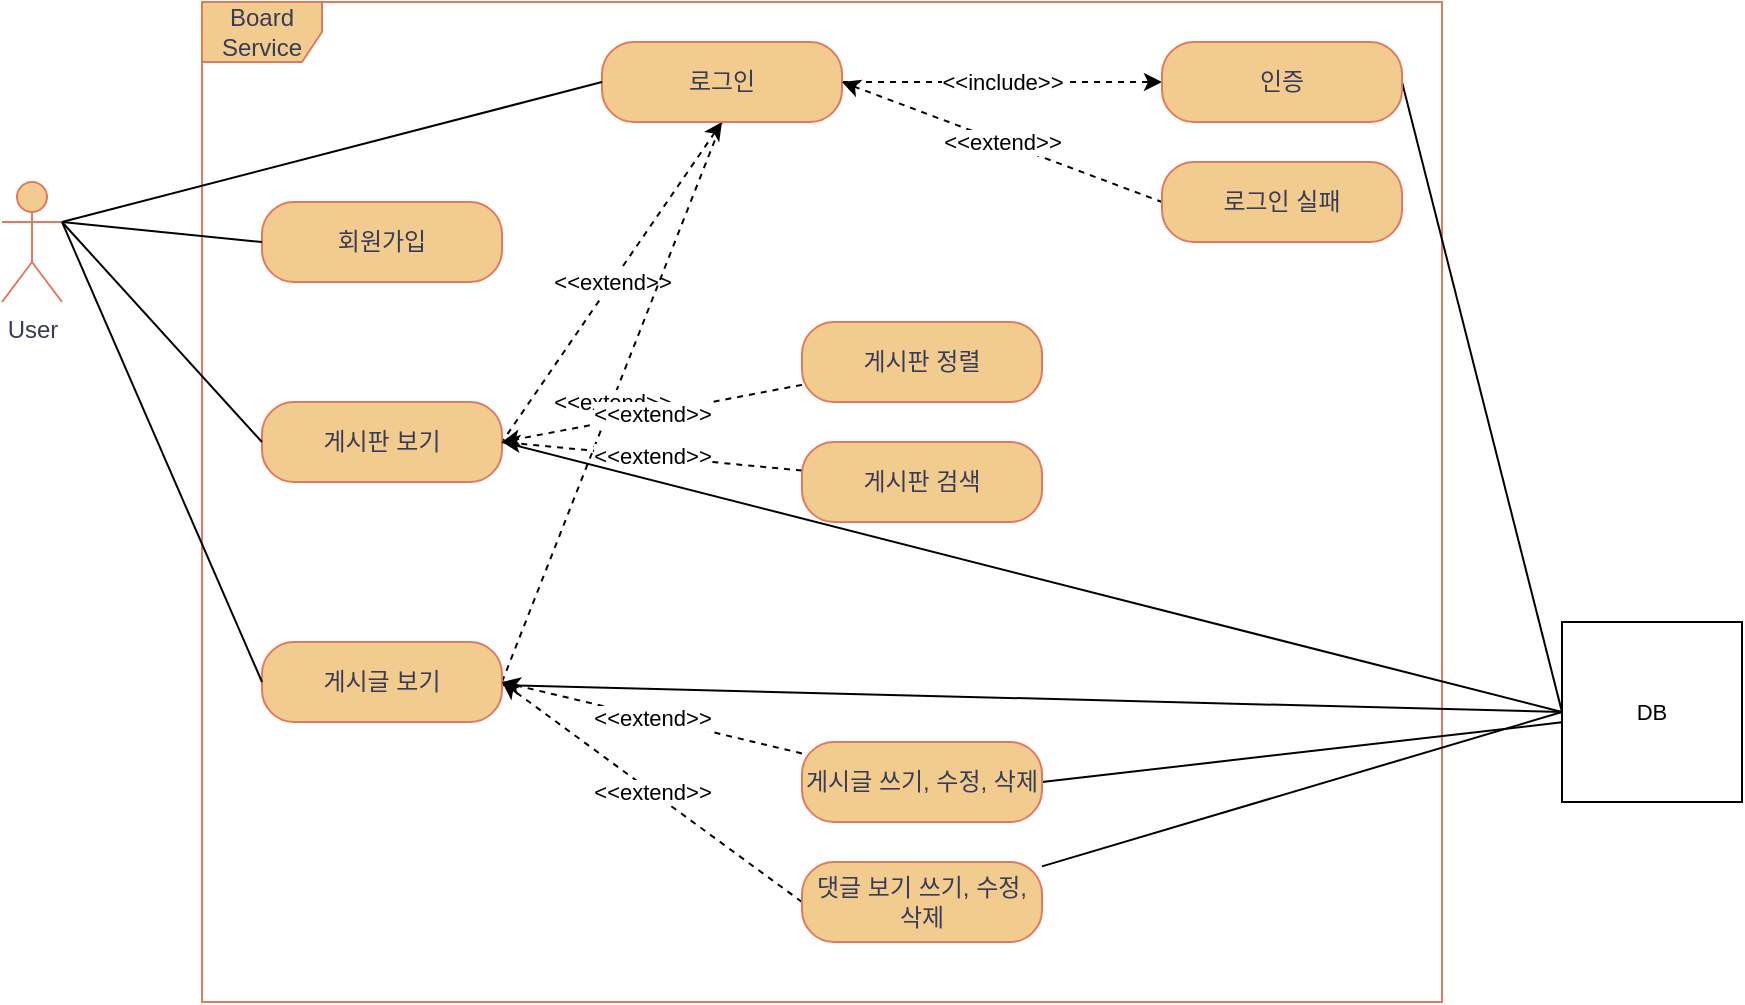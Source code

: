 <mxfile version="21.7.4" type="github">
  <diagram name="페이지-1" id="5r9o5e4wwQLveVdvEuzW">
    <mxGraphModel dx="1131" dy="601" grid="1" gridSize="10" guides="1" tooltips="1" connect="1" arrows="1" fold="1" page="1" pageScale="1" pageWidth="827" pageHeight="1169" math="0" shadow="0">
      <root>
        <mxCell id="0" />
        <mxCell id="1" parent="0" />
        <mxCell id="-d5LDoqJq7l9m5UhgKC4-1" value="User" style="shape=umlActor;verticalLabelPosition=bottom;verticalAlign=top;html=1;outlineConnect=0;rounded=1;labelBackgroundColor=none;fillColor=#F2CC8F;strokeColor=#E07A5F;fontColor=#393C56;" vertex="1" parent="1">
          <mxGeometry x="20" y="130" width="30" height="60" as="geometry" />
        </mxCell>
        <mxCell id="-d5LDoqJq7l9m5UhgKC4-2" value="Board Service" style="shape=umlFrame;whiteSpace=wrap;html=1;pointerEvents=0;rounded=1;labelBackgroundColor=none;fillColor=#F2CC8F;strokeColor=#E07A5F;fontColor=#393C56;" vertex="1" parent="1">
          <mxGeometry x="120" y="40" width="620" height="500" as="geometry" />
        </mxCell>
        <mxCell id="-d5LDoqJq7l9m5UhgKC4-3" value="회원가입" style="rounded=1;whiteSpace=wrap;html=1;arcSize=40;labelBackgroundColor=none;fillColor=#F2CC8F;strokeColor=#E07A5F;fontColor=#393C56;" vertex="1" parent="1">
          <mxGeometry x="150" y="140" width="120" height="40" as="geometry" />
        </mxCell>
        <mxCell id="-d5LDoqJq7l9m5UhgKC4-30" value="&amp;lt;&amp;lt;extend&amp;gt;&amp;gt;" style="shape=connector;rounded=0;orthogonalLoop=1;jettySize=auto;html=1;exitX=0.5;exitY=1;exitDx=0;exitDy=0;entryX=1;entryY=0.5;entryDx=0;entryDy=0;labelBackgroundColor=default;strokeColor=default;fontFamily=Helvetica;fontSize=11;fontColor=default;endArrow=none;dashed=1;startArrow=classic;startFill=1;" edge="1" parent="1" source="-d5LDoqJq7l9m5UhgKC4-7" target="-d5LDoqJq7l9m5UhgKC4-5">
          <mxGeometry relative="1" as="geometry">
            <mxPoint x="310" y="290" as="sourcePoint" />
            <mxPoint x="410" y="110" as="targetPoint" />
          </mxGeometry>
        </mxCell>
        <mxCell id="-d5LDoqJq7l9m5UhgKC4-5" value="게시판 보기" style="rounded=1;whiteSpace=wrap;html=1;arcSize=40;labelBackgroundColor=none;fillColor=#F2CC8F;strokeColor=#E07A5F;fontColor=#393C56;" vertex="1" parent="1">
          <mxGeometry x="150" y="240" width="120" height="40" as="geometry" />
        </mxCell>
        <mxCell id="-d5LDoqJq7l9m5UhgKC4-31" value="&amp;lt;&amp;lt;extend&amp;gt;&amp;gt;" style="shape=connector;rounded=0;orthogonalLoop=1;jettySize=auto;html=1;exitX=1;exitY=0.5;exitDx=0;exitDy=0;labelBackgroundColor=default;strokeColor=default;fontFamily=Helvetica;fontSize=11;fontColor=default;endArrow=none;dashed=1;" edge="1" parent="1" source="-d5LDoqJq7l9m5UhgKC4-6">
          <mxGeometry relative="1" as="geometry">
            <mxPoint x="380" y="100" as="targetPoint" />
          </mxGeometry>
        </mxCell>
        <mxCell id="-d5LDoqJq7l9m5UhgKC4-44" style="shape=connector;rounded=0;orthogonalLoop=1;jettySize=auto;html=1;labelBackgroundColor=default;strokeColor=default;fontFamily=Helvetica;fontSize=11;fontColor=default;endArrow=none;entryX=0;entryY=0.5;entryDx=0;entryDy=0;" edge="1" parent="1" source="-d5LDoqJq7l9m5UhgKC4-6" target="-d5LDoqJq7l9m5UhgKC4-38">
          <mxGeometry relative="1" as="geometry" />
        </mxCell>
        <mxCell id="-d5LDoqJq7l9m5UhgKC4-6" value="게시글 보기" style="rounded=1;whiteSpace=wrap;html=1;arcSize=40;labelBackgroundColor=none;fillColor=#F2CC8F;strokeColor=#E07A5F;fontColor=#393C56;" vertex="1" parent="1">
          <mxGeometry x="150" y="360" width="120" height="40" as="geometry" />
        </mxCell>
        <mxCell id="-d5LDoqJq7l9m5UhgKC4-27" value="&amp;lt;&amp;lt;include&amp;gt;&amp;gt;" style="edgeStyle=orthogonalEdgeStyle;shape=connector;rounded=0;orthogonalLoop=1;jettySize=auto;html=1;labelBackgroundColor=default;strokeColor=default;fontFamily=Helvetica;fontSize=11;fontColor=default;endArrow=classic;dashed=1;endFill=1;" edge="1" parent="1" source="-d5LDoqJq7l9m5UhgKC4-7" target="-d5LDoqJq7l9m5UhgKC4-8">
          <mxGeometry relative="1" as="geometry" />
        </mxCell>
        <mxCell id="-d5LDoqJq7l9m5UhgKC4-7" value="로그인" style="rounded=1;whiteSpace=wrap;html=1;arcSize=40;labelBackgroundColor=none;fillColor=#F2CC8F;strokeColor=#E07A5F;fontColor=#393C56;" vertex="1" parent="1">
          <mxGeometry x="320" y="60" width="120" height="40" as="geometry" />
        </mxCell>
        <mxCell id="-d5LDoqJq7l9m5UhgKC4-41" style="shape=connector;rounded=0;orthogonalLoop=1;jettySize=auto;html=1;entryX=0;entryY=0.5;entryDx=0;entryDy=0;labelBackgroundColor=default;strokeColor=default;fontFamily=Helvetica;fontSize=11;fontColor=default;endArrow=none;exitX=1;exitY=0.5;exitDx=0;exitDy=0;" edge="1" parent="1" source="-d5LDoqJq7l9m5UhgKC4-8" target="-d5LDoqJq7l9m5UhgKC4-38">
          <mxGeometry relative="1" as="geometry" />
        </mxCell>
        <mxCell id="-d5LDoqJq7l9m5UhgKC4-8" value="인증" style="rounded=1;whiteSpace=wrap;html=1;arcSize=40;labelBackgroundColor=none;fillColor=#F2CC8F;strokeColor=#E07A5F;fontColor=#393C56;" vertex="1" parent="1">
          <mxGeometry x="600" y="60" width="120" height="40" as="geometry" />
        </mxCell>
        <mxCell id="-d5LDoqJq7l9m5UhgKC4-28" value="&amp;lt;&amp;lt;extend&amp;gt;&amp;gt;" style="shape=connector;rounded=0;orthogonalLoop=1;jettySize=auto;html=1;labelBackgroundColor=default;strokeColor=default;fontFamily=Helvetica;fontSize=11;fontColor=default;endArrow=none;dashed=1;startArrow=classic;startFill=1;entryX=0;entryY=0.5;entryDx=0;entryDy=0;exitX=1;exitY=0.5;exitDx=0;exitDy=0;" edge="1" parent="1" source="-d5LDoqJq7l9m5UhgKC4-7" target="-d5LDoqJq7l9m5UhgKC4-9">
          <mxGeometry relative="1" as="geometry">
            <mxPoint x="430" y="130" as="targetPoint" />
            <mxPoint x="590" y="190" as="sourcePoint" />
          </mxGeometry>
        </mxCell>
        <mxCell id="-d5LDoqJq7l9m5UhgKC4-9" value="로그인 실패" style="rounded=1;whiteSpace=wrap;html=1;arcSize=40;labelBackgroundColor=none;fillColor=#F2CC8F;strokeColor=#E07A5F;fontColor=#393C56;" vertex="1" parent="1">
          <mxGeometry x="600" y="120" width="120" height="40" as="geometry" />
        </mxCell>
        <mxCell id="-d5LDoqJq7l9m5UhgKC4-32" value="&amp;lt;&amp;lt;extend&amp;gt;&amp;gt;" style="shape=connector;rounded=0;orthogonalLoop=1;jettySize=auto;html=1;entryX=1;entryY=0.5;entryDx=0;entryDy=0;labelBackgroundColor=default;strokeColor=default;fontFamily=Helvetica;fontSize=11;fontColor=default;endArrow=classic;dashed=1;endFill=1;" edge="1" parent="1" source="-d5LDoqJq7l9m5UhgKC4-10" target="-d5LDoqJq7l9m5UhgKC4-5">
          <mxGeometry relative="1" as="geometry" />
        </mxCell>
        <mxCell id="-d5LDoqJq7l9m5UhgKC4-10" value="게시판 정렬" style="rounded=1;whiteSpace=wrap;html=1;arcSize=40;labelBackgroundColor=none;fillColor=#F2CC8F;strokeColor=#E07A5F;fontColor=#393C56;" vertex="1" parent="1">
          <mxGeometry x="420" y="200" width="120" height="40" as="geometry" />
        </mxCell>
        <mxCell id="-d5LDoqJq7l9m5UhgKC4-33" value="&amp;lt;&amp;lt;extend&amp;gt;&amp;gt;" style="shape=connector;rounded=0;orthogonalLoop=1;jettySize=auto;html=1;labelBackgroundColor=default;strokeColor=default;fontFamily=Helvetica;fontSize=11;fontColor=default;endArrow=classic;dashed=1;endFill=1;entryX=1;entryY=0.5;entryDx=0;entryDy=0;" edge="1" parent="1" source="-d5LDoqJq7l9m5UhgKC4-11" target="-d5LDoqJq7l9m5UhgKC4-5">
          <mxGeometry relative="1" as="geometry">
            <mxPoint x="280" y="280" as="targetPoint" />
          </mxGeometry>
        </mxCell>
        <mxCell id="-d5LDoqJq7l9m5UhgKC4-11" value="게시판 검색" style="rounded=1;whiteSpace=wrap;html=1;arcSize=40;labelBackgroundColor=none;fillColor=#F2CC8F;strokeColor=#E07A5F;fontColor=#393C56;" vertex="1" parent="1">
          <mxGeometry x="420" y="260" width="120" height="40" as="geometry" />
        </mxCell>
        <mxCell id="-d5LDoqJq7l9m5UhgKC4-34" value="&amp;lt;&amp;lt;extend&amp;gt;&amp;gt;" style="shape=connector;rounded=0;orthogonalLoop=1;jettySize=auto;html=1;entryX=1;entryY=0.5;entryDx=0;entryDy=0;labelBackgroundColor=default;strokeColor=default;fontFamily=Helvetica;fontSize=11;fontColor=default;endArrow=classic;dashed=1;startArrow=none;startFill=0;endFill=1;" edge="1" parent="1" source="-d5LDoqJq7l9m5UhgKC4-12" target="-d5LDoqJq7l9m5UhgKC4-6">
          <mxGeometry relative="1" as="geometry" />
        </mxCell>
        <mxCell id="-d5LDoqJq7l9m5UhgKC4-45" style="shape=connector;rounded=0;orthogonalLoop=1;jettySize=auto;html=1;exitX=1;exitY=0.5;exitDx=0;exitDy=0;labelBackgroundColor=default;strokeColor=default;fontFamily=Helvetica;fontSize=11;fontColor=default;endArrow=none;" edge="1" parent="1" source="-d5LDoqJq7l9m5UhgKC4-12" target="-d5LDoqJq7l9m5UhgKC4-38">
          <mxGeometry relative="1" as="geometry" />
        </mxCell>
        <mxCell id="-d5LDoqJq7l9m5UhgKC4-12" value="게시글 쓰기, 수정, 삭제" style="rounded=1;whiteSpace=wrap;html=1;arcSize=40;labelBackgroundColor=none;fillColor=#F2CC8F;strokeColor=#E07A5F;fontColor=#393C56;" vertex="1" parent="1">
          <mxGeometry x="420" y="410" width="120" height="40" as="geometry" />
        </mxCell>
        <mxCell id="-d5LDoqJq7l9m5UhgKC4-35" value="&amp;lt;&amp;lt;extend&amp;gt;&amp;gt;" style="shape=connector;rounded=0;orthogonalLoop=1;jettySize=auto;html=1;exitX=0;exitY=0.5;exitDx=0;exitDy=0;entryX=1;entryY=0.5;entryDx=0;entryDy=0;labelBackgroundColor=default;strokeColor=default;fontFamily=Helvetica;fontSize=11;fontColor=default;endArrow=classic;dashed=1;endFill=1;" edge="1" parent="1" source="-d5LDoqJq7l9m5UhgKC4-13" target="-d5LDoqJq7l9m5UhgKC4-6">
          <mxGeometry relative="1" as="geometry" />
        </mxCell>
        <mxCell id="-d5LDoqJq7l9m5UhgKC4-47" style="shape=connector;rounded=0;orthogonalLoop=1;jettySize=auto;html=1;entryX=0;entryY=0.5;entryDx=0;entryDy=0;labelBackgroundColor=default;strokeColor=default;fontFamily=Helvetica;fontSize=11;fontColor=default;endArrow=none;" edge="1" parent="1" source="-d5LDoqJq7l9m5UhgKC4-13" target="-d5LDoqJq7l9m5UhgKC4-38">
          <mxGeometry relative="1" as="geometry" />
        </mxCell>
        <mxCell id="-d5LDoqJq7l9m5UhgKC4-13" value="댓글 보기 쓰기, 수정, 삭제" style="rounded=1;whiteSpace=wrap;html=1;arcSize=40;labelBackgroundColor=none;fillColor=#F2CC8F;strokeColor=#E07A5F;fontColor=#393C56;" vertex="1" parent="1">
          <mxGeometry x="420" y="470" width="120" height="40" as="geometry" />
        </mxCell>
        <mxCell id="-d5LDoqJq7l9m5UhgKC4-22" value="" style="endArrow=none;html=1;rounded=0;labelBackgroundColor=default;strokeColor=default;fontFamily=Helvetica;fontSize=11;fontColor=default;shape=connector;exitX=1;exitY=0.333;exitDx=0;exitDy=0;exitPerimeter=0;entryX=0;entryY=0.5;entryDx=0;entryDy=0;" edge="1" parent="1" source="-d5LDoqJq7l9m5UhgKC4-1" target="-d5LDoqJq7l9m5UhgKC4-7">
          <mxGeometry width="50" height="50" relative="1" as="geometry">
            <mxPoint x="90" y="135" as="sourcePoint" />
            <mxPoint x="140" y="85" as="targetPoint" />
          </mxGeometry>
        </mxCell>
        <mxCell id="-d5LDoqJq7l9m5UhgKC4-23" value="" style="endArrow=none;html=1;rounded=0;labelBackgroundColor=default;strokeColor=default;fontFamily=Helvetica;fontSize=11;fontColor=default;shape=connector;exitX=1;exitY=0.333;exitDx=0;exitDy=0;exitPerimeter=0;entryX=0;entryY=0.5;entryDx=0;entryDy=0;" edge="1" parent="1" source="-d5LDoqJq7l9m5UhgKC4-1" target="-d5LDoqJq7l9m5UhgKC4-3">
          <mxGeometry width="50" height="50" relative="1" as="geometry">
            <mxPoint x="80" y="110" as="sourcePoint" />
            <mxPoint x="330" y="90" as="targetPoint" />
          </mxGeometry>
        </mxCell>
        <mxCell id="-d5LDoqJq7l9m5UhgKC4-24" value="" style="endArrow=none;html=1;rounded=0;labelBackgroundColor=default;strokeColor=default;fontFamily=Helvetica;fontSize=11;fontColor=default;shape=connector;entryX=0;entryY=0.5;entryDx=0;entryDy=0;exitX=1;exitY=0.333;exitDx=0;exitDy=0;exitPerimeter=0;" edge="1" parent="1" source="-d5LDoqJq7l9m5UhgKC4-1" target="-d5LDoqJq7l9m5UhgKC4-5">
          <mxGeometry width="50" height="50" relative="1" as="geometry">
            <mxPoint x="70" y="100" as="sourcePoint" />
            <mxPoint x="340" y="100" as="targetPoint" />
          </mxGeometry>
        </mxCell>
        <mxCell id="-d5LDoqJq7l9m5UhgKC4-25" value="" style="endArrow=none;html=1;rounded=0;labelBackgroundColor=default;strokeColor=default;fontFamily=Helvetica;fontSize=11;fontColor=default;shape=connector;entryX=0;entryY=0.5;entryDx=0;entryDy=0;exitX=1;exitY=0.333;exitDx=0;exitDy=0;exitPerimeter=0;" edge="1" parent="1" source="-d5LDoqJq7l9m5UhgKC4-1" target="-d5LDoqJq7l9m5UhgKC4-6">
          <mxGeometry width="50" height="50" relative="1" as="geometry">
            <mxPoint x="70" y="100" as="sourcePoint" />
            <mxPoint x="170" y="290" as="targetPoint" />
          </mxGeometry>
        </mxCell>
        <mxCell id="-d5LDoqJq7l9m5UhgKC4-43" style="shape=connector;rounded=0;orthogonalLoop=1;jettySize=auto;html=1;labelBackgroundColor=default;strokeColor=default;fontFamily=Helvetica;fontSize=11;fontColor=default;endArrow=none;entryX=1;entryY=0.5;entryDx=0;entryDy=0;exitX=0;exitY=0.5;exitDx=0;exitDy=0;" edge="1" parent="1" source="-d5LDoqJq7l9m5UhgKC4-38" target="-d5LDoqJq7l9m5UhgKC4-5">
          <mxGeometry relative="1" as="geometry" />
        </mxCell>
        <mxCell id="-d5LDoqJq7l9m5UhgKC4-38" value="DB" style="html=1;dropTarget=0;whiteSpace=wrap;fontFamily=Helvetica;fontSize=11;fontColor=default;" vertex="1" parent="1">
          <mxGeometry x="800" y="350" width="90" height="90" as="geometry" />
        </mxCell>
      </root>
    </mxGraphModel>
  </diagram>
</mxfile>
